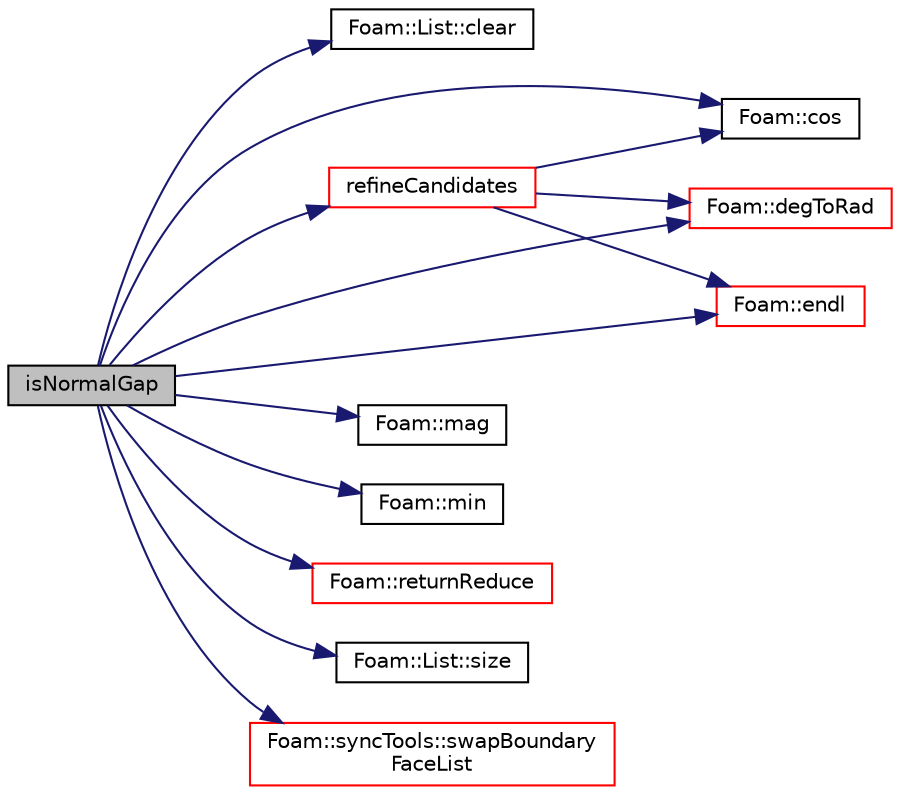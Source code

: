 digraph "isNormalGap"
{
  bgcolor="transparent";
  edge [fontname="Helvetica",fontsize="10",labelfontname="Helvetica",labelfontsize="10"];
  node [fontname="Helvetica",fontsize="10",shape=record];
  rankdir="LR";
  Node1 [label="isNormalGap",height=0.2,width=0.4,color="black", fillcolor="grey75", style="filled", fontcolor="black"];
  Node1 -> Node2 [color="midnightblue",fontsize="10",style="solid",fontname="Helvetica"];
  Node2 [label="Foam::List::clear",height=0.2,width=0.4,color="black",URL="$a01366.html#ac8bb3912a3ce86b15842e79d0b421204",tooltip="Clear the list, i.e. set size to zero. "];
  Node1 -> Node3 [color="midnightblue",fontsize="10",style="solid",fontname="Helvetica"];
  Node3 [label="Foam::cos",height=0.2,width=0.4,color="black",URL="$a10758.html#aebb41a148f7cf44b63e12f69e487e49f"];
  Node1 -> Node4 [color="midnightblue",fontsize="10",style="solid",fontname="Helvetica"];
  Node4 [label="Foam::degToRad",height=0.2,width=0.4,color="red",URL="$a10758.html#af706f965be4d1457b0f1e7fade1c0118",tooltip="Conversion from degrees to radians. "];
  Node1 -> Node5 [color="midnightblue",fontsize="10",style="solid",fontname="Helvetica"];
  Node5 [label="Foam::endl",height=0.2,width=0.4,color="red",URL="$a10758.html#a2db8fe02a0d3909e9351bb4275b23ce4",tooltip="Add newline and flush stream. "];
  Node1 -> Node6 [color="midnightblue",fontsize="10",style="solid",fontname="Helvetica"];
  Node6 [label="Foam::mag",height=0.2,width=0.4,color="black",URL="$a10758.html#a929da2a3fdcf3dacbbe0487d3a330dae"];
  Node1 -> Node7 [color="midnightblue",fontsize="10",style="solid",fontname="Helvetica"];
  Node7 [label="Foam::min",height=0.2,width=0.4,color="black",URL="$a10758.html#a253e112ad2d56d96230ff39ea7f442dc"];
  Node1 -> Node8 [color="midnightblue",fontsize="10",style="solid",fontname="Helvetica"];
  Node8 [label="refineCandidates",height=0.2,width=0.4,color="red",URL="$a01473.html#a658a785c0fc497c6e8c2be3d34c91f1e",tooltip="Calculate list of cells to refine. "];
  Node8 -> Node5 [color="midnightblue",fontsize="10",style="solid",fontname="Helvetica"];
  Node8 -> Node3 [color="midnightblue",fontsize="10",style="solid",fontname="Helvetica"];
  Node8 -> Node4 [color="midnightblue",fontsize="10",style="solid",fontname="Helvetica"];
  Node1 -> Node9 [color="midnightblue",fontsize="10",style="solid",fontname="Helvetica"];
  Node9 [label="Foam::returnReduce",height=0.2,width=0.4,color="red",URL="$a10758.html#a8d528a67d2a9c6fe4fb94bc86872624b"];
  Node1 -> Node10 [color="midnightblue",fontsize="10",style="solid",fontname="Helvetica"];
  Node10 [label="Foam::List::size",height=0.2,width=0.4,color="black",URL="$a01366.html#a8a5f6fa29bd4b500caf186f60245b384",tooltip="Override size to be inconsistent with allocated storage. "];
  Node1 -> Node11 [color="midnightblue",fontsize="10",style="solid",fontname="Helvetica"];
  Node11 [label="Foam::syncTools::swapBoundary\lFaceList",height=0.2,width=0.4,color="red",URL="$a02555.html#a30e4f2ce2c2399c35f5d674bdb7c07fd",tooltip="Swap coupled boundary face values. "];
}
